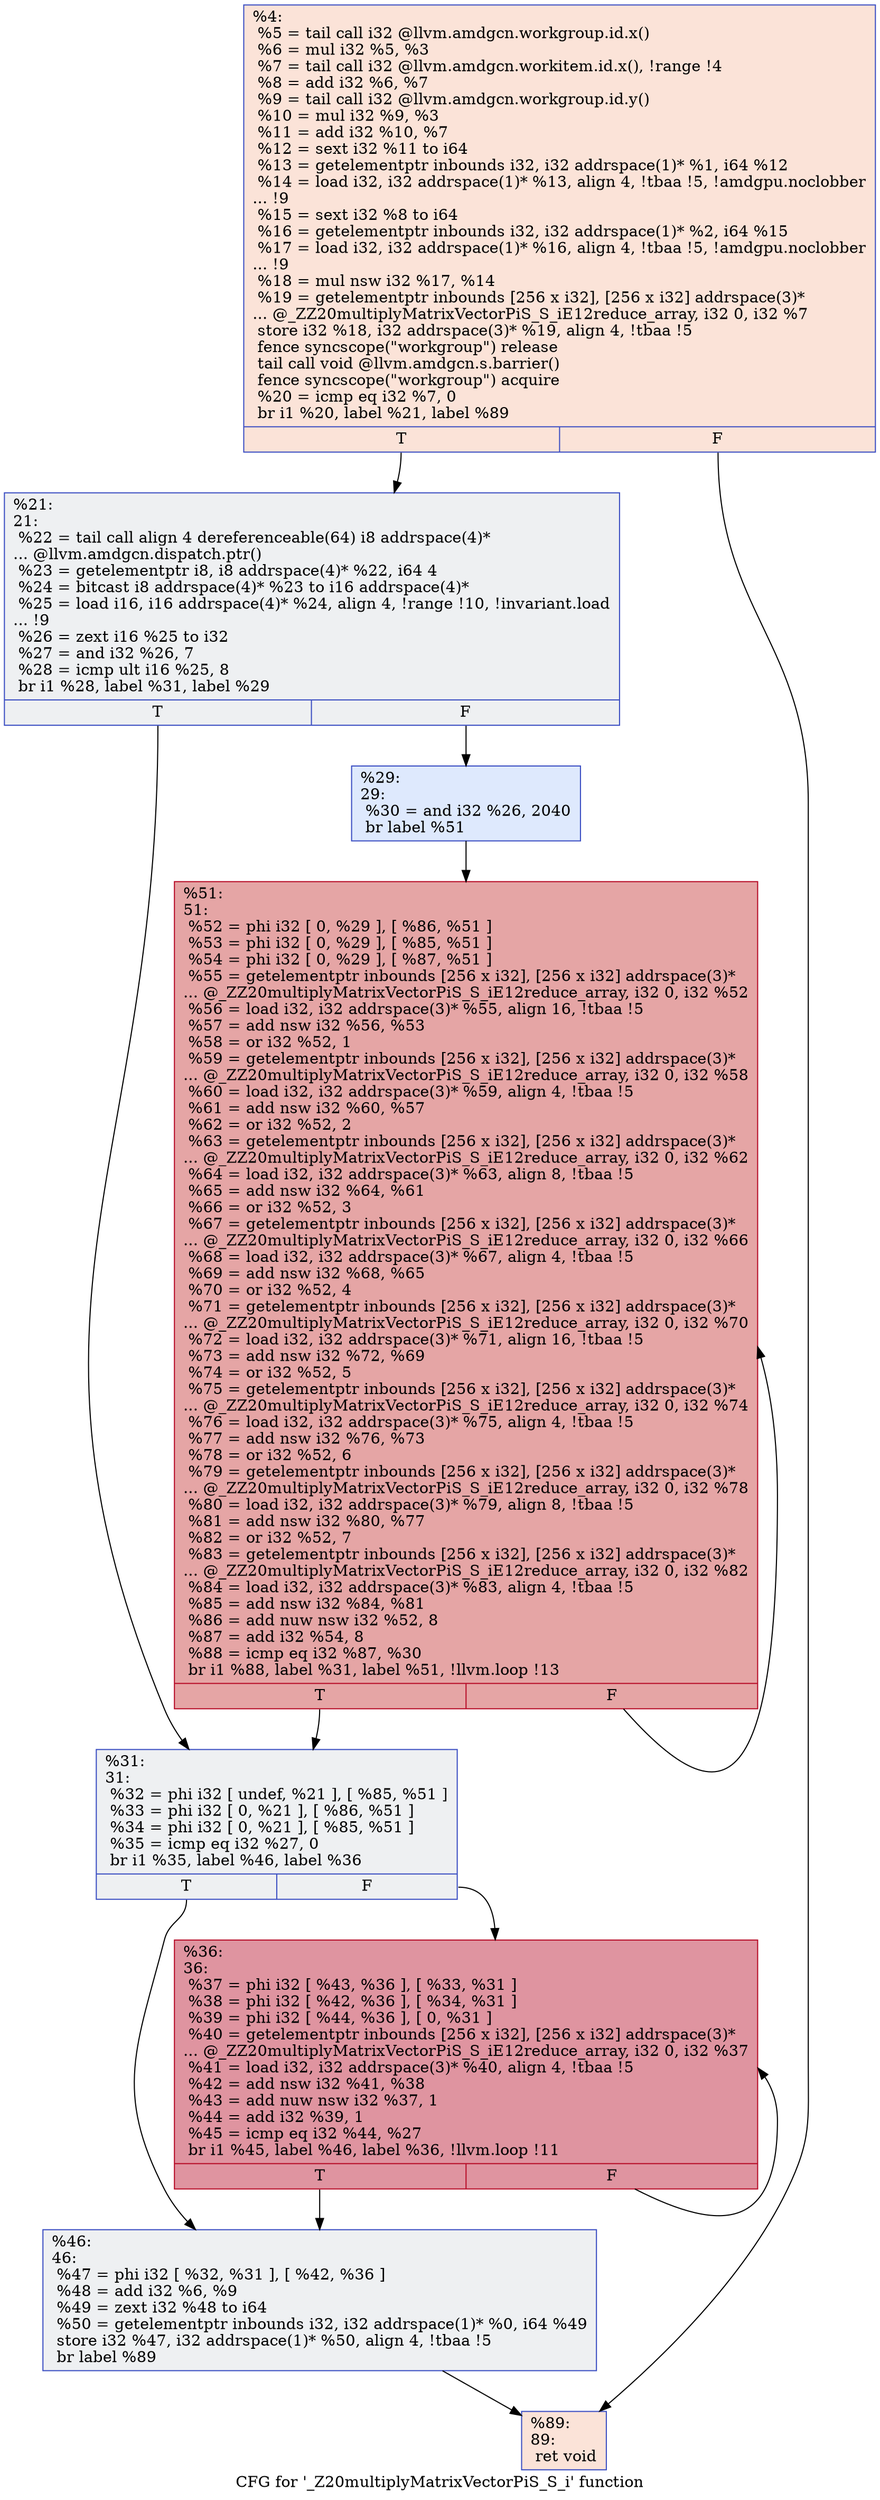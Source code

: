 digraph "CFG for '_Z20multiplyMatrixVectorPiS_S_i' function" {
	label="CFG for '_Z20multiplyMatrixVectorPiS_S_i' function";

	Node0x49e1d40 [shape=record,color="#3d50c3ff", style=filled, fillcolor="#f6bfa670",label="{%4:\l  %5 = tail call i32 @llvm.amdgcn.workgroup.id.x()\l  %6 = mul i32 %5, %3\l  %7 = tail call i32 @llvm.amdgcn.workitem.id.x(), !range !4\l  %8 = add i32 %6, %7\l  %9 = tail call i32 @llvm.amdgcn.workgroup.id.y()\l  %10 = mul i32 %9, %3\l  %11 = add i32 %10, %7\l  %12 = sext i32 %11 to i64\l  %13 = getelementptr inbounds i32, i32 addrspace(1)* %1, i64 %12\l  %14 = load i32, i32 addrspace(1)* %13, align 4, !tbaa !5, !amdgpu.noclobber\l... !9\l  %15 = sext i32 %8 to i64\l  %16 = getelementptr inbounds i32, i32 addrspace(1)* %2, i64 %15\l  %17 = load i32, i32 addrspace(1)* %16, align 4, !tbaa !5, !amdgpu.noclobber\l... !9\l  %18 = mul nsw i32 %17, %14\l  %19 = getelementptr inbounds [256 x i32], [256 x i32] addrspace(3)*\l... @_ZZ20multiplyMatrixVectorPiS_S_iE12reduce_array, i32 0, i32 %7\l  store i32 %18, i32 addrspace(3)* %19, align 4, !tbaa !5\l  fence syncscope(\"workgroup\") release\l  tail call void @llvm.amdgcn.s.barrier()\l  fence syncscope(\"workgroup\") acquire\l  %20 = icmp eq i32 %7, 0\l  br i1 %20, label %21, label %89\l|{<s0>T|<s1>F}}"];
	Node0x49e1d40:s0 -> Node0x49e5020;
	Node0x49e1d40:s1 -> Node0x49e50b0;
	Node0x49e5020 [shape=record,color="#3d50c3ff", style=filled, fillcolor="#d9dce170",label="{%21:\l21:                                               \l  %22 = tail call align 4 dereferenceable(64) i8 addrspace(4)*\l... @llvm.amdgcn.dispatch.ptr()\l  %23 = getelementptr i8, i8 addrspace(4)* %22, i64 4\l  %24 = bitcast i8 addrspace(4)* %23 to i16 addrspace(4)*\l  %25 = load i16, i16 addrspace(4)* %24, align 4, !range !10, !invariant.load\l... !9\l  %26 = zext i16 %25 to i32\l  %27 = and i32 %26, 7\l  %28 = icmp ult i16 %25, 8\l  br i1 %28, label %31, label %29\l|{<s0>T|<s1>F}}"];
	Node0x49e5020:s0 -> Node0x49e5900;
	Node0x49e5020:s1 -> Node0x49e5990;
	Node0x49e5990 [shape=record,color="#3d50c3ff", style=filled, fillcolor="#b5cdfa70",label="{%29:\l29:                                               \l  %30 = and i32 %26, 2040\l  br label %51\l}"];
	Node0x49e5990 -> Node0x49e5b90;
	Node0x49e5900 [shape=record,color="#3d50c3ff", style=filled, fillcolor="#d9dce170",label="{%31:\l31:                                               \l  %32 = phi i32 [ undef, %21 ], [ %85, %51 ]\l  %33 = phi i32 [ 0, %21 ], [ %86, %51 ]\l  %34 = phi i32 [ 0, %21 ], [ %85, %51 ]\l  %35 = icmp eq i32 %27, 0\l  br i1 %35, label %46, label %36\l|{<s0>T|<s1>F}}"];
	Node0x49e5900:s0 -> Node0x49e6090;
	Node0x49e5900:s1 -> Node0x49e6120;
	Node0x49e6120 [shape=record,color="#b70d28ff", style=filled, fillcolor="#b70d2870",label="{%36:\l36:                                               \l  %37 = phi i32 [ %43, %36 ], [ %33, %31 ]\l  %38 = phi i32 [ %42, %36 ], [ %34, %31 ]\l  %39 = phi i32 [ %44, %36 ], [ 0, %31 ]\l  %40 = getelementptr inbounds [256 x i32], [256 x i32] addrspace(3)*\l... @_ZZ20multiplyMatrixVectorPiS_S_iE12reduce_array, i32 0, i32 %37\l  %41 = load i32, i32 addrspace(3)* %40, align 4, !tbaa !5\l  %42 = add nsw i32 %41, %38\l  %43 = add nuw nsw i32 %37, 1\l  %44 = add i32 %39, 1\l  %45 = icmp eq i32 %44, %27\l  br i1 %45, label %46, label %36, !llvm.loop !11\l|{<s0>T|<s1>F}}"];
	Node0x49e6120:s0 -> Node0x49e6090;
	Node0x49e6120:s1 -> Node0x49e6120;
	Node0x49e6090 [shape=record,color="#3d50c3ff", style=filled, fillcolor="#d9dce170",label="{%46:\l46:                                               \l  %47 = phi i32 [ %32, %31 ], [ %42, %36 ]\l  %48 = add i32 %6, %9\l  %49 = zext i32 %48 to i64\l  %50 = getelementptr inbounds i32, i32 addrspace(1)* %0, i64 %49\l  store i32 %47, i32 addrspace(1)* %50, align 4, !tbaa !5\l  br label %89\l}"];
	Node0x49e6090 -> Node0x49e50b0;
	Node0x49e5b90 [shape=record,color="#b70d28ff", style=filled, fillcolor="#c5333470",label="{%51:\l51:                                               \l  %52 = phi i32 [ 0, %29 ], [ %86, %51 ]\l  %53 = phi i32 [ 0, %29 ], [ %85, %51 ]\l  %54 = phi i32 [ 0, %29 ], [ %87, %51 ]\l  %55 = getelementptr inbounds [256 x i32], [256 x i32] addrspace(3)*\l... @_ZZ20multiplyMatrixVectorPiS_S_iE12reduce_array, i32 0, i32 %52\l  %56 = load i32, i32 addrspace(3)* %55, align 16, !tbaa !5\l  %57 = add nsw i32 %56, %53\l  %58 = or i32 %52, 1\l  %59 = getelementptr inbounds [256 x i32], [256 x i32] addrspace(3)*\l... @_ZZ20multiplyMatrixVectorPiS_S_iE12reduce_array, i32 0, i32 %58\l  %60 = load i32, i32 addrspace(3)* %59, align 4, !tbaa !5\l  %61 = add nsw i32 %60, %57\l  %62 = or i32 %52, 2\l  %63 = getelementptr inbounds [256 x i32], [256 x i32] addrspace(3)*\l... @_ZZ20multiplyMatrixVectorPiS_S_iE12reduce_array, i32 0, i32 %62\l  %64 = load i32, i32 addrspace(3)* %63, align 8, !tbaa !5\l  %65 = add nsw i32 %64, %61\l  %66 = or i32 %52, 3\l  %67 = getelementptr inbounds [256 x i32], [256 x i32] addrspace(3)*\l... @_ZZ20multiplyMatrixVectorPiS_S_iE12reduce_array, i32 0, i32 %66\l  %68 = load i32, i32 addrspace(3)* %67, align 4, !tbaa !5\l  %69 = add nsw i32 %68, %65\l  %70 = or i32 %52, 4\l  %71 = getelementptr inbounds [256 x i32], [256 x i32] addrspace(3)*\l... @_ZZ20multiplyMatrixVectorPiS_S_iE12reduce_array, i32 0, i32 %70\l  %72 = load i32, i32 addrspace(3)* %71, align 16, !tbaa !5\l  %73 = add nsw i32 %72, %69\l  %74 = or i32 %52, 5\l  %75 = getelementptr inbounds [256 x i32], [256 x i32] addrspace(3)*\l... @_ZZ20multiplyMatrixVectorPiS_S_iE12reduce_array, i32 0, i32 %74\l  %76 = load i32, i32 addrspace(3)* %75, align 4, !tbaa !5\l  %77 = add nsw i32 %76, %73\l  %78 = or i32 %52, 6\l  %79 = getelementptr inbounds [256 x i32], [256 x i32] addrspace(3)*\l... @_ZZ20multiplyMatrixVectorPiS_S_iE12reduce_array, i32 0, i32 %78\l  %80 = load i32, i32 addrspace(3)* %79, align 8, !tbaa !5\l  %81 = add nsw i32 %80, %77\l  %82 = or i32 %52, 7\l  %83 = getelementptr inbounds [256 x i32], [256 x i32] addrspace(3)*\l... @_ZZ20multiplyMatrixVectorPiS_S_iE12reduce_array, i32 0, i32 %82\l  %84 = load i32, i32 addrspace(3)* %83, align 4, !tbaa !5\l  %85 = add nsw i32 %84, %81\l  %86 = add nuw nsw i32 %52, 8\l  %87 = add i32 %54, 8\l  %88 = icmp eq i32 %87, %30\l  br i1 %88, label %31, label %51, !llvm.loop !13\l|{<s0>T|<s1>F}}"];
	Node0x49e5b90:s0 -> Node0x49e5900;
	Node0x49e5b90:s1 -> Node0x49e5b90;
	Node0x49e50b0 [shape=record,color="#3d50c3ff", style=filled, fillcolor="#f6bfa670",label="{%89:\l89:                                               \l  ret void\l}"];
}
